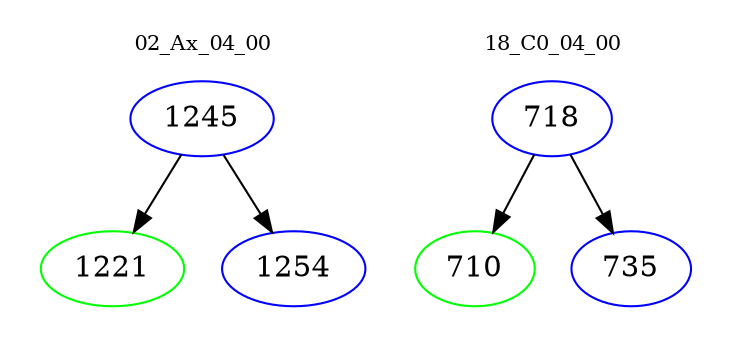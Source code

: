 digraph{
subgraph cluster_0 {
color = white
label = "02_Ax_04_00";
fontsize=10;
T0_1245 [label="1245", color="blue"]
T0_1245 -> T0_1221 [color="black"]
T0_1221 [label="1221", color="green"]
T0_1245 -> T0_1254 [color="black"]
T0_1254 [label="1254", color="blue"]
}
subgraph cluster_1 {
color = white
label = "18_C0_04_00";
fontsize=10;
T1_718 [label="718", color="blue"]
T1_718 -> T1_710 [color="black"]
T1_710 [label="710", color="green"]
T1_718 -> T1_735 [color="black"]
T1_735 [label="735", color="blue"]
}
}

